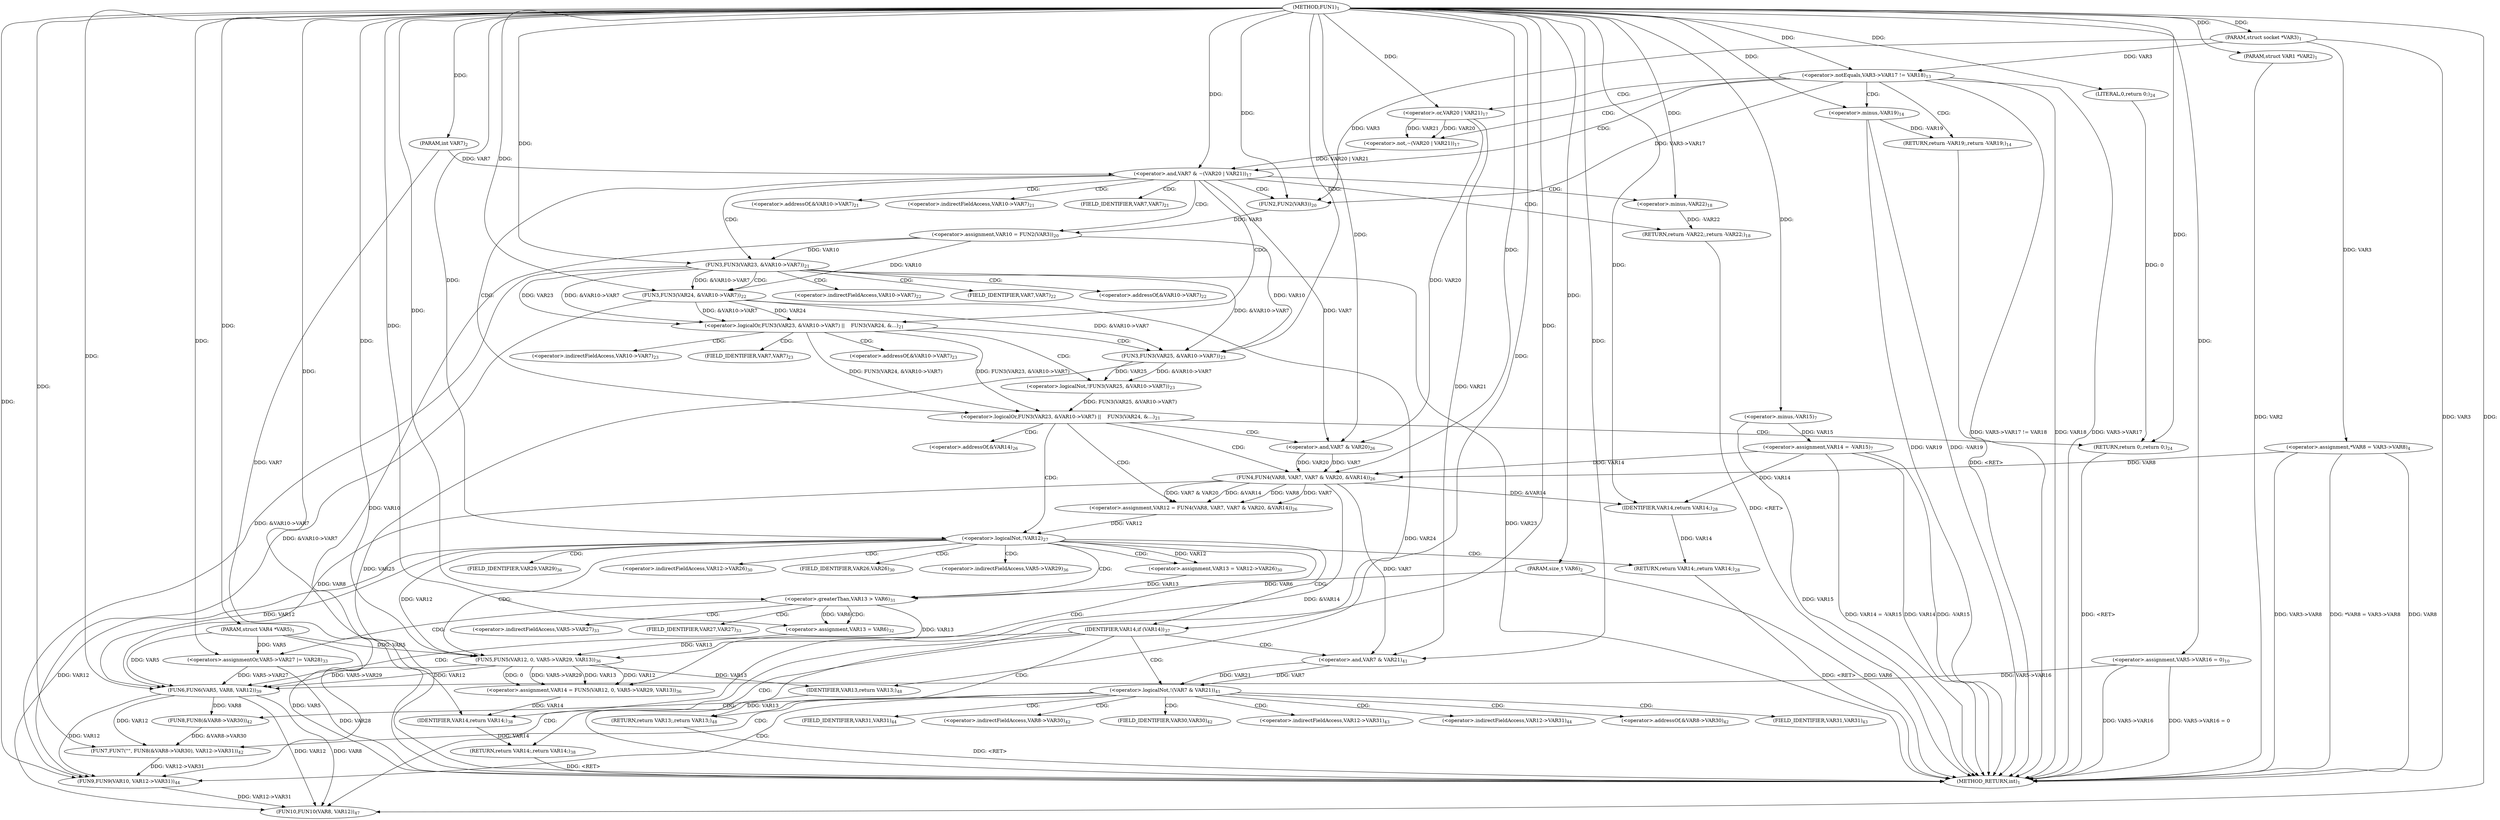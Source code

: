digraph "FUN1" {  
"8" [label = <(METHOD,FUN1)<SUB>1</SUB>> ]
"162" [label = <(METHOD_RETURN,int)<SUB>1</SUB>> ]
"9" [label = <(PARAM,struct VAR1 *VAR2)<SUB>1</SUB>> ]
"10" [label = <(PARAM,struct socket *VAR3)<SUB>1</SUB>> ]
"11" [label = <(PARAM,struct VAR4 *VAR5)<SUB>1</SUB>> ]
"12" [label = <(PARAM,size_t VAR6)<SUB>2</SUB>> ]
"13" [label = <(PARAM,int VAR7)<SUB>2</SUB>> ]
"16" [label = <(&lt;operator&gt;.assignment,*VAR8 = VAR3-&gt;VAR8)<SUB>4</SUB>> ]
"25" [label = <(&lt;operator&gt;.assignment,VAR14 = -VAR15)<SUB>7</SUB>> ]
"29" [label = <(&lt;operator&gt;.assignment,VAR5-&gt;VAR16 = 0)<SUB>10</SUB>> ]
"55" [label = <(&lt;operator&gt;.assignment,VAR10 = FUN2(VAR3))<SUB>20</SUB>> ]
"84" [label = <(&lt;operator&gt;.assignment,VAR12 = FUN4(VAR8, VAR7, VAR7 &amp; VAR20, &amp;VAR14))<SUB>26</SUB>> ]
"100" [label = <(&lt;operator&gt;.assignment,VAR13 = VAR12-&gt;VAR26)<SUB>30</SUB>> ]
"118" [label = <(&lt;operator&gt;.assignment,VAR14 = FUN5(VAR12, 0, VAR5-&gt;VAR29, VAR13))<SUB>36</SUB>> ]
"132" [label = <(FUN6,FUN6(VAR5, VAR8, VAR12))<SUB>39</SUB>> ]
"157" [label = <(FUN10,FUN10(VAR8, VAR12))<SUB>47</SUB>> ]
"160" [label = <(RETURN,return VAR13;,return VAR13;)<SUB>48</SUB>> ]
"35" [label = <(&lt;operator&gt;.notEquals,VAR3-&gt;VAR17 != VAR18)<SUB>13</SUB>> ]
"45" [label = <(&lt;operator&gt;.and,VAR7 &amp; ~(VAR20 | VAR21))<SUB>17</SUB>> ]
"60" [label = <(&lt;operator&gt;.logicalOr,FUN3(VAR23, &amp;VAR10-&gt;VAR7) ||
	    FUN3(VAR24, &amp;...)<SUB>21</SUB>> ]
"95" [label = <(&lt;operator&gt;.logicalNot,!VAR12)<SUB>27</SUB>> ]
"106" [label = <(&lt;operator&gt;.greaterThan,VAR13 &gt; VAR6)<SUB>31</SUB>> ]
"128" [label = <(IDENTIFIER,VAR14,if (VAR14))<SUB>37</SUB>> ]
"137" [label = <(&lt;operator&gt;.logicalNot,!(VAR7 &amp; VAR21))<SUB>41</SUB>> ]
"161" [label = <(IDENTIFIER,VAR13,return VAR13;)<SUB>48</SUB>> ]
"27" [label = <(&lt;operator&gt;.minus,-VAR15)<SUB>7</SUB>> ]
"41" [label = <(RETURN,return -VAR19;,return -VAR19;)<SUB>14</SUB>> ]
"52" [label = <(RETURN,return -VAR22;,return -VAR22;)<SUB>18</SUB>> ]
"57" [label = <(FUN2,FUN2(VAR3))<SUB>20</SUB>> ]
"82" [label = <(RETURN,return 0;,return 0;)<SUB>24</SUB>> ]
"86" [label = <(FUN4,FUN4(VAR8, VAR7, VAR7 &amp; VAR20, &amp;VAR14))<SUB>26</SUB>> ]
"98" [label = <(RETURN,return VAR14;,return VAR14;)<SUB>28</SUB>> ]
"110" [label = <(&lt;operator&gt;.assignment,VAR13 = VAR6)<SUB>32</SUB>> ]
"113" [label = <(&lt;operators&gt;.assignmentOr,VAR5-&gt;VAR27 |= VAR28)<SUB>33</SUB>> ]
"120" [label = <(FUN5,FUN5(VAR12, 0, VAR5-&gt;VAR29, VAR13))<SUB>36</SUB>> ]
"130" [label = <(RETURN,return VAR14;,return VAR14;)<SUB>38</SUB>> ]
"142" [label = <(FUN7,FUN7(&quot;&quot;, FUN8(&amp;VAR8-&gt;VAR30),
			 VAR12-&gt;VAR31))<SUB>42</SUB>> ]
"152" [label = <(FUN9,FUN9(VAR10, VAR12-&gt;VAR31))<SUB>44</SUB>> ]
"42" [label = <(&lt;operator&gt;.minus,-VAR19)<SUB>14</SUB>> ]
"47" [label = <(&lt;operator&gt;.not,~(VAR20 | VAR21))<SUB>17</SUB>> ]
"53" [label = <(&lt;operator&gt;.minus,-VAR22)<SUB>18</SUB>> ]
"61" [label = <(&lt;operator&gt;.logicalOr,FUN3(VAR23, &amp;VAR10-&gt;VAR7) ||
	    FUN3(VAR24, &amp;...)<SUB>21</SUB>> ]
"74" [label = <(&lt;operator&gt;.logicalNot,!FUN3(VAR25, &amp;VAR10-&gt;VAR7))<SUB>23</SUB>> ]
"83" [label = <(LITERAL,0,return 0;)<SUB>24</SUB>> ]
"89" [label = <(&lt;operator&gt;.and,VAR7 &amp; VAR20)<SUB>26</SUB>> ]
"99" [label = <(IDENTIFIER,VAR14,return VAR14;)<SUB>28</SUB>> ]
"131" [label = <(IDENTIFIER,VAR14,return VAR14;)<SUB>38</SUB>> ]
"138" [label = <(&lt;operator&gt;.and,VAR7 &amp; VAR21)<SUB>41</SUB>> ]
"48" [label = <(&lt;operator&gt;.or,VAR20 | VAR21)<SUB>17</SUB>> ]
"62" [label = <(FUN3,FUN3(VAR23, &amp;VAR10-&gt;VAR7))<SUB>21</SUB>> ]
"68" [label = <(FUN3,FUN3(VAR24, &amp;VAR10-&gt;VAR7))<SUB>22</SUB>> ]
"75" [label = <(FUN3,FUN3(VAR25, &amp;VAR10-&gt;VAR7))<SUB>23</SUB>> ]
"144" [label = <(FUN8,FUN8(&amp;VAR8-&gt;VAR30))<SUB>42</SUB>> ]
"102" [label = <(&lt;operator&gt;.indirectFieldAccess,VAR12-&gt;VAR26)<SUB>30</SUB>> ]
"92" [label = <(&lt;operator&gt;.addressOf,&amp;VAR14)<SUB>26</SUB>> ]
"104" [label = <(FIELD_IDENTIFIER,VAR26,VAR26)<SUB>30</SUB>> ]
"123" [label = <(&lt;operator&gt;.indirectFieldAccess,VAR5-&gt;VAR29)<SUB>36</SUB>> ]
"114" [label = <(&lt;operator&gt;.indirectFieldAccess,VAR5-&gt;VAR27)<SUB>33</SUB>> ]
"125" [label = <(FIELD_IDENTIFIER,VAR29,VAR29)<SUB>36</SUB>> ]
"149" [label = <(&lt;operator&gt;.indirectFieldAccess,VAR12-&gt;VAR31)<SUB>43</SUB>> ]
"154" [label = <(&lt;operator&gt;.indirectFieldAccess,VAR12-&gt;VAR31)<SUB>44</SUB>> ]
"64" [label = <(&lt;operator&gt;.addressOf,&amp;VAR10-&gt;VAR7)<SUB>21</SUB>> ]
"70" [label = <(&lt;operator&gt;.addressOf,&amp;VAR10-&gt;VAR7)<SUB>22</SUB>> ]
"77" [label = <(&lt;operator&gt;.addressOf,&amp;VAR10-&gt;VAR7)<SUB>23</SUB>> ]
"116" [label = <(FIELD_IDENTIFIER,VAR27,VAR27)<SUB>33</SUB>> ]
"145" [label = <(&lt;operator&gt;.addressOf,&amp;VAR8-&gt;VAR30)<SUB>42</SUB>> ]
"151" [label = <(FIELD_IDENTIFIER,VAR31,VAR31)<SUB>43</SUB>> ]
"156" [label = <(FIELD_IDENTIFIER,VAR31,VAR31)<SUB>44</SUB>> ]
"65" [label = <(&lt;operator&gt;.indirectFieldAccess,VAR10-&gt;VAR7)<SUB>21</SUB>> ]
"71" [label = <(&lt;operator&gt;.indirectFieldAccess,VAR10-&gt;VAR7)<SUB>22</SUB>> ]
"78" [label = <(&lt;operator&gt;.indirectFieldAccess,VAR10-&gt;VAR7)<SUB>23</SUB>> ]
"146" [label = <(&lt;operator&gt;.indirectFieldAccess,VAR8-&gt;VAR30)<SUB>42</SUB>> ]
"67" [label = <(FIELD_IDENTIFIER,VAR7,VAR7)<SUB>21</SUB>> ]
"73" [label = <(FIELD_IDENTIFIER,VAR7,VAR7)<SUB>22</SUB>> ]
"80" [label = <(FIELD_IDENTIFIER,VAR7,VAR7)<SUB>23</SUB>> ]
"148" [label = <(FIELD_IDENTIFIER,VAR30,VAR30)<SUB>42</SUB>> ]
  "130" -> "162"  [ label = "DDG: &lt;RET&gt;"] 
  "41" -> "162"  [ label = "DDG: &lt;RET&gt;"] 
  "98" -> "162"  [ label = "DDG: &lt;RET&gt;"] 
  "52" -> "162"  [ label = "DDG: &lt;RET&gt;"] 
  "82" -> "162"  [ label = "DDG: &lt;RET&gt;"] 
  "160" -> "162"  [ label = "DDG: &lt;RET&gt;"] 
  "9" -> "162"  [ label = "DDG: VAR2"] 
  "10" -> "162"  [ label = "DDG: VAR3"] 
  "11" -> "162"  [ label = "DDG: VAR5"] 
  "12" -> "162"  [ label = "DDG: VAR6"] 
  "13" -> "162"  [ label = "DDG: VAR7"] 
  "16" -> "162"  [ label = "DDG: VAR8"] 
  "16" -> "162"  [ label = "DDG: VAR3-&gt;VAR8"] 
  "16" -> "162"  [ label = "DDG: *VAR8 = VAR3-&gt;VAR8"] 
  "25" -> "162"  [ label = "DDG: VAR14"] 
  "25" -> "162"  [ label = "DDG: -VAR15"] 
  "25" -> "162"  [ label = "DDG: VAR14 = -VAR15"] 
  "29" -> "162"  [ label = "DDG: VAR5-&gt;VAR16"] 
  "29" -> "162"  [ label = "DDG: VAR5-&gt;VAR16 = 0"] 
  "35" -> "162"  [ label = "DDG: VAR3-&gt;VAR17"] 
  "35" -> "162"  [ label = "DDG: VAR3-&gt;VAR17 != VAR18"] 
  "42" -> "162"  [ label = "DDG: VAR19"] 
  "42" -> "162"  [ label = "DDG: -VAR19"] 
  "35" -> "162"  [ label = "DDG: VAR18"] 
  "68" -> "162"  [ label = "DDG: VAR24"] 
  "27" -> "162"  [ label = "DDG: VAR15"] 
  "113" -> "162"  [ label = "DDG: VAR28"] 
  "75" -> "162"  [ label = "DDG: VAR25"] 
  "62" -> "162"  [ label = "DDG: VAR23"] 
  "8" -> "9"  [ label = "DDG: "] 
  "8" -> "10"  [ label = "DDG: "] 
  "8" -> "11"  [ label = "DDG: "] 
  "8" -> "12"  [ label = "DDG: "] 
  "8" -> "13"  [ label = "DDG: "] 
  "10" -> "16"  [ label = "DDG: VAR3"] 
  "27" -> "25"  [ label = "DDG: VAR15"] 
  "8" -> "29"  [ label = "DDG: "] 
  "57" -> "55"  [ label = "DDG: VAR3"] 
  "86" -> "84"  [ label = "DDG: VAR8"] 
  "86" -> "84"  [ label = "DDG: VAR7"] 
  "86" -> "84"  [ label = "DDG: VAR7 &amp; VAR20"] 
  "86" -> "84"  [ label = "DDG: &amp;VAR14"] 
  "95" -> "100"  [ label = "DDG: VAR12"] 
  "120" -> "118"  [ label = "DDG: VAR12"] 
  "120" -> "118"  [ label = "DDG: 0"] 
  "120" -> "118"  [ label = "DDG: VAR5-&gt;VAR29"] 
  "120" -> "118"  [ label = "DDG: VAR13"] 
  "161" -> "160"  [ label = "DDG: VAR13"] 
  "8" -> "128"  [ label = "DDG: "] 
  "11" -> "132"  [ label = "DDG: VAR5"] 
  "29" -> "132"  [ label = "DDG: VAR5-&gt;VAR16"] 
  "113" -> "132"  [ label = "DDG: VAR5-&gt;VAR27"] 
  "120" -> "132"  [ label = "DDG: VAR5-&gt;VAR29"] 
  "8" -> "132"  [ label = "DDG: "] 
  "86" -> "132"  [ label = "DDG: VAR8"] 
  "120" -> "132"  [ label = "DDG: VAR12"] 
  "95" -> "132"  [ label = "DDG: VAR12"] 
  "132" -> "157"  [ label = "DDG: VAR8"] 
  "8" -> "157"  [ label = "DDG: "] 
  "132" -> "157"  [ label = "DDG: VAR12"] 
  "152" -> "157"  [ label = "DDG: VAR12-&gt;VAR31"] 
  "95" -> "157"  [ label = "DDG: VAR12"] 
  "120" -> "161"  [ label = "DDG: VAR13"] 
  "8" -> "161"  [ label = "DDG: "] 
  "8" -> "27"  [ label = "DDG: "] 
  "10" -> "35"  [ label = "DDG: VAR3"] 
  "8" -> "35"  [ label = "DDG: "] 
  "42" -> "41"  [ label = "DDG: -VAR19"] 
  "13" -> "45"  [ label = "DDG: VAR7"] 
  "8" -> "45"  [ label = "DDG: "] 
  "47" -> "45"  [ label = "DDG: VAR20 | VAR21"] 
  "53" -> "52"  [ label = "DDG: -VAR22"] 
  "10" -> "57"  [ label = "DDG: VAR3"] 
  "35" -> "57"  [ label = "DDG: VAR3-&gt;VAR17"] 
  "8" -> "57"  [ label = "DDG: "] 
  "61" -> "60"  [ label = "DDG: FUN3(VAR23, &amp;VAR10-&gt;VAR7)"] 
  "61" -> "60"  [ label = "DDG: FUN3(VAR24, &amp;VAR10-&gt;VAR7)"] 
  "74" -> "60"  [ label = "DDG: FUN3(VAR25, &amp;VAR10-&gt;VAR7)"] 
  "83" -> "82"  [ label = "DDG: 0"] 
  "8" -> "82"  [ label = "DDG: "] 
  "16" -> "86"  [ label = "DDG: VAR8"] 
  "8" -> "86"  [ label = "DDG: "] 
  "89" -> "86"  [ label = "DDG: VAR7"] 
  "89" -> "86"  [ label = "DDG: VAR20"] 
  "25" -> "86"  [ label = "DDG: VAR14"] 
  "84" -> "95"  [ label = "DDG: VAR12"] 
  "8" -> "95"  [ label = "DDG: "] 
  "99" -> "98"  [ label = "DDG: VAR14"] 
  "100" -> "106"  [ label = "DDG: VAR13"] 
  "8" -> "106"  [ label = "DDG: "] 
  "12" -> "106"  [ label = "DDG: VAR6"] 
  "106" -> "110"  [ label = "DDG: VAR6"] 
  "8" -> "110"  [ label = "DDG: "] 
  "8" -> "113"  [ label = "DDG: "] 
  "95" -> "120"  [ label = "DDG: VAR12"] 
  "8" -> "120"  [ label = "DDG: "] 
  "11" -> "120"  [ label = "DDG: VAR5"] 
  "106" -> "120"  [ label = "DDG: VAR13"] 
  "110" -> "120"  [ label = "DDG: VAR13"] 
  "131" -> "130"  [ label = "DDG: VAR14"] 
  "138" -> "137"  [ label = "DDG: VAR7"] 
  "138" -> "137"  [ label = "DDG: VAR21"] 
  "48" -> "47"  [ label = "DDG: VAR20"] 
  "48" -> "47"  [ label = "DDG: VAR21"] 
  "62" -> "61"  [ label = "DDG: VAR23"] 
  "62" -> "61"  [ label = "DDG: &amp;VAR10-&gt;VAR7"] 
  "68" -> "61"  [ label = "DDG: VAR24"] 
  "68" -> "61"  [ label = "DDG: &amp;VAR10-&gt;VAR7"] 
  "75" -> "74"  [ label = "DDG: VAR25"] 
  "75" -> "74"  [ label = "DDG: &amp;VAR10-&gt;VAR7"] 
  "8" -> "83"  [ label = "DDG: "] 
  "45" -> "89"  [ label = "DDG: VAR7"] 
  "8" -> "89"  [ label = "DDG: "] 
  "48" -> "89"  [ label = "DDG: VAR20"] 
  "25" -> "99"  [ label = "DDG: VAR14"] 
  "86" -> "99"  [ label = "DDG: &amp;VAR14"] 
  "8" -> "99"  [ label = "DDG: "] 
  "11" -> "113"  [ label = "DDG: VAR5"] 
  "118" -> "131"  [ label = "DDG: VAR14"] 
  "86" -> "131"  [ label = "DDG: &amp;VAR14"] 
  "8" -> "131"  [ label = "DDG: "] 
  "86" -> "138"  [ label = "DDG: VAR7"] 
  "8" -> "138"  [ label = "DDG: "] 
  "48" -> "138"  [ label = "DDG: VAR21"] 
  "8" -> "142"  [ label = "DDG: "] 
  "144" -> "142"  [ label = "DDG: &amp;VAR8-&gt;VAR30"] 
  "132" -> "142"  [ label = "DDG: VAR12"] 
  "55" -> "152"  [ label = "DDG: VAR10"] 
  "8" -> "152"  [ label = "DDG: "] 
  "62" -> "152"  [ label = "DDG: &amp;VAR10-&gt;VAR7"] 
  "68" -> "152"  [ label = "DDG: &amp;VAR10-&gt;VAR7"] 
  "132" -> "152"  [ label = "DDG: VAR12"] 
  "142" -> "152"  [ label = "DDG: VAR12-&gt;VAR31"] 
  "8" -> "42"  [ label = "DDG: "] 
  "8" -> "48"  [ label = "DDG: "] 
  "8" -> "53"  [ label = "DDG: "] 
  "8" -> "62"  [ label = "DDG: "] 
  "55" -> "62"  [ label = "DDG: VAR10"] 
  "8" -> "68"  [ label = "DDG: "] 
  "62" -> "68"  [ label = "DDG: &amp;VAR10-&gt;VAR7"] 
  "55" -> "68"  [ label = "DDG: VAR10"] 
  "8" -> "75"  [ label = "DDG: "] 
  "62" -> "75"  [ label = "DDG: &amp;VAR10-&gt;VAR7"] 
  "68" -> "75"  [ label = "DDG: &amp;VAR10-&gt;VAR7"] 
  "55" -> "75"  [ label = "DDG: VAR10"] 
  "132" -> "144"  [ label = "DDG: VAR8"] 
  "35" -> "42"  [ label = "CDG: "] 
  "35" -> "47"  [ label = "CDG: "] 
  "35" -> "48"  [ label = "CDG: "] 
  "35" -> "45"  [ label = "CDG: "] 
  "35" -> "41"  [ label = "CDG: "] 
  "45" -> "60"  [ label = "CDG: "] 
  "45" -> "64"  [ label = "CDG: "] 
  "45" -> "57"  [ label = "CDG: "] 
  "45" -> "52"  [ label = "CDG: "] 
  "45" -> "67"  [ label = "CDG: "] 
  "45" -> "61"  [ label = "CDG: "] 
  "45" -> "65"  [ label = "CDG: "] 
  "45" -> "53"  [ label = "CDG: "] 
  "45" -> "55"  [ label = "CDG: "] 
  "45" -> "62"  [ label = "CDG: "] 
  "60" -> "84"  [ label = "CDG: "] 
  "60" -> "95"  [ label = "CDG: "] 
  "60" -> "92"  [ label = "CDG: "] 
  "60" -> "86"  [ label = "CDG: "] 
  "60" -> "89"  [ label = "CDG: "] 
  "60" -> "82"  [ label = "CDG: "] 
  "95" -> "98"  [ label = "CDG: "] 
  "95" -> "120"  [ label = "CDG: "] 
  "95" -> "128"  [ label = "CDG: "] 
  "95" -> "102"  [ label = "CDG: "] 
  "95" -> "104"  [ label = "CDG: "] 
  "95" -> "118"  [ label = "CDG: "] 
  "95" -> "100"  [ label = "CDG: "] 
  "95" -> "123"  [ label = "CDG: "] 
  "95" -> "106"  [ label = "CDG: "] 
  "95" -> "125"  [ label = "CDG: "] 
  "106" -> "113"  [ label = "CDG: "] 
  "106" -> "114"  [ label = "CDG: "] 
  "106" -> "116"  [ label = "CDG: "] 
  "106" -> "110"  [ label = "CDG: "] 
  "128" -> "132"  [ label = "CDG: "] 
  "128" -> "138"  [ label = "CDG: "] 
  "128" -> "137"  [ label = "CDG: "] 
  "128" -> "130"  [ label = "CDG: "] 
  "128" -> "160"  [ label = "CDG: "] 
  "128" -> "157"  [ label = "CDG: "] 
  "137" -> "154"  [ label = "CDG: "] 
  "137" -> "145"  [ label = "CDG: "] 
  "137" -> "146"  [ label = "CDG: "] 
  "137" -> "149"  [ label = "CDG: "] 
  "137" -> "151"  [ label = "CDG: "] 
  "137" -> "144"  [ label = "CDG: "] 
  "137" -> "148"  [ label = "CDG: "] 
  "137" -> "152"  [ label = "CDG: "] 
  "137" -> "142"  [ label = "CDG: "] 
  "137" -> "156"  [ label = "CDG: "] 
  "61" -> "77"  [ label = "CDG: "] 
  "61" -> "75"  [ label = "CDG: "] 
  "61" -> "74"  [ label = "CDG: "] 
  "61" -> "80"  [ label = "CDG: "] 
  "61" -> "78"  [ label = "CDG: "] 
  "62" -> "68"  [ label = "CDG: "] 
  "62" -> "73"  [ label = "CDG: "] 
  "62" -> "70"  [ label = "CDG: "] 
  "62" -> "71"  [ label = "CDG: "] 
}

